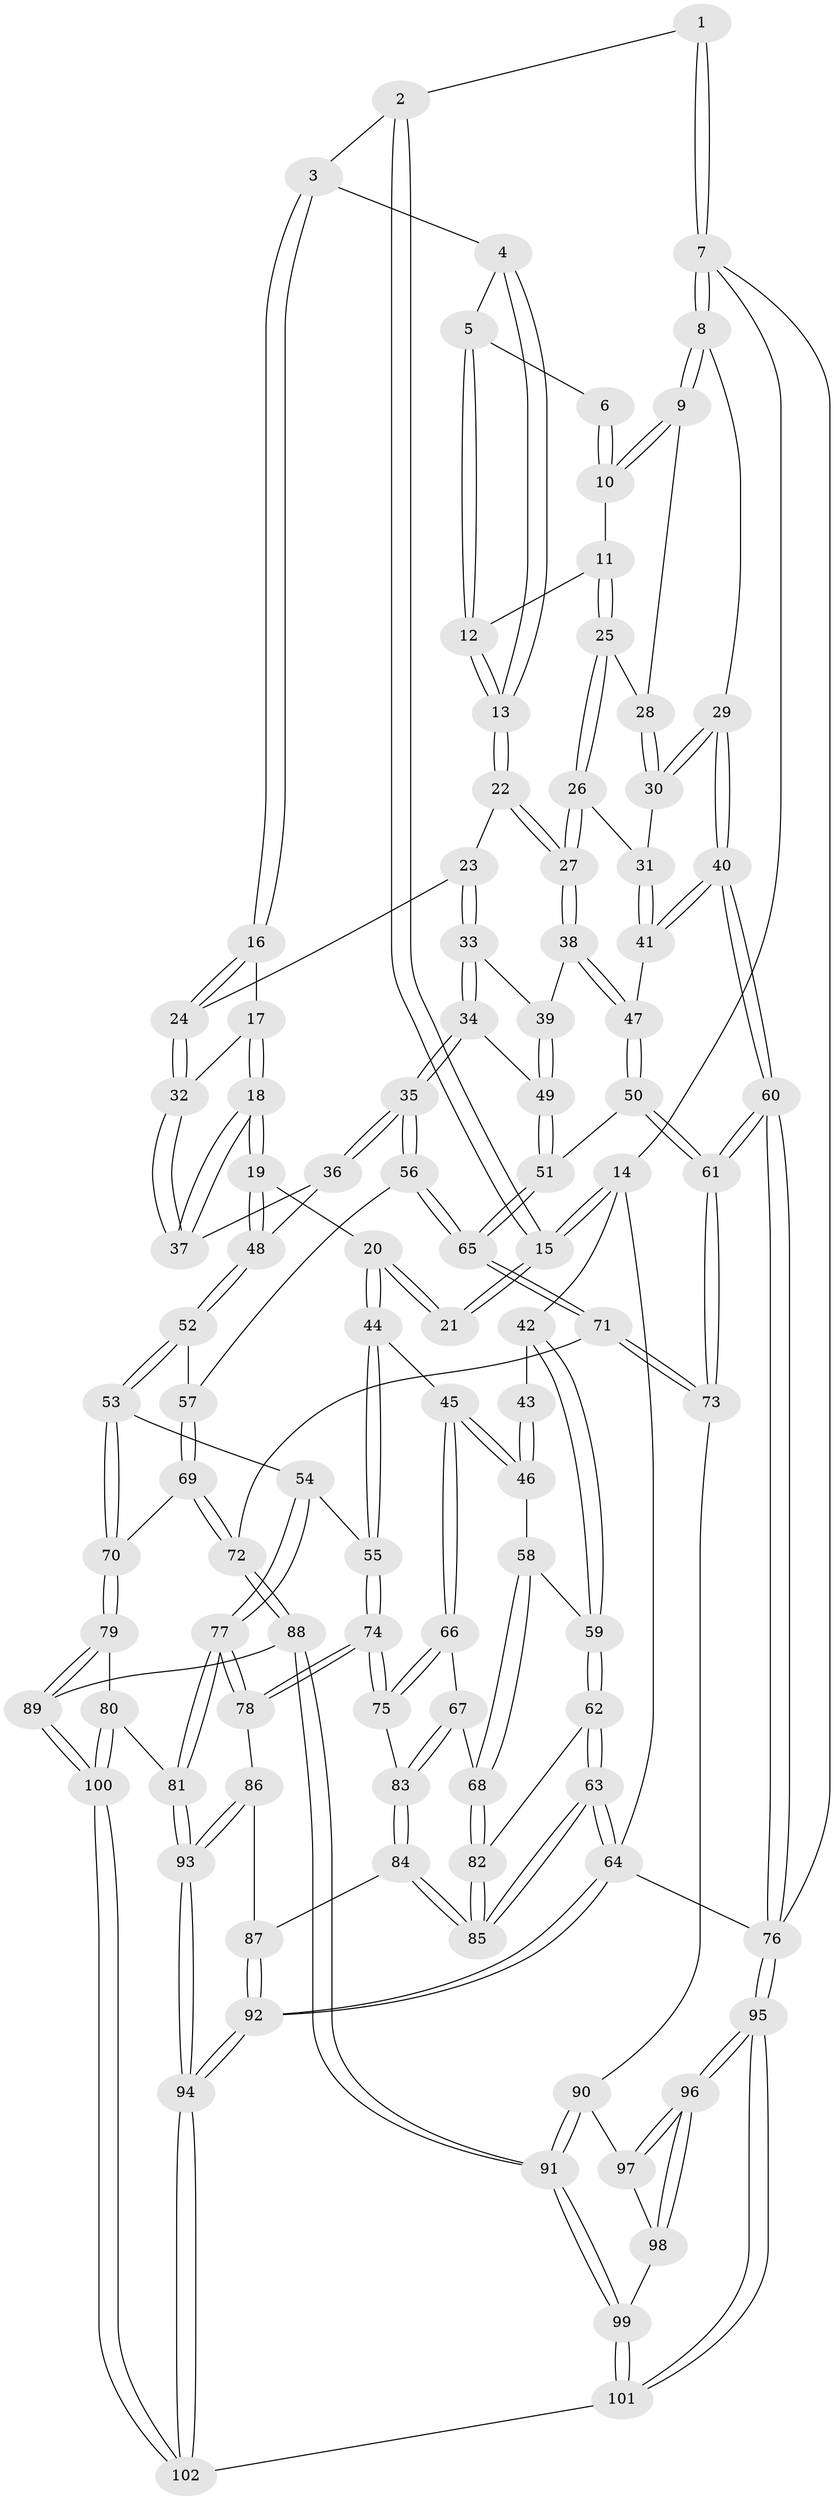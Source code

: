 // Generated by graph-tools (version 1.1) at 2025/11/02/21/25 10:11:12]
// undirected, 102 vertices, 252 edges
graph export_dot {
graph [start="1"]
  node [color=gray90,style=filled];
  1 [pos="+0.8680925374459701+0"];
  2 [pos="+0.4529558858618614+0"];
  3 [pos="+0.5491797851666376+0.008938750757881095"];
  4 [pos="+0.7154978648974697+0.08981045837521755"];
  5 [pos="+0.7833196756865605+0.0423340835549576"];
  6 [pos="+0.862052300244554+0"];
  7 [pos="+1+0"];
  8 [pos="+1+0.12999174494778531"];
  9 [pos="+1+0.11170177619346487"];
  10 [pos="+0.9169041860696739+0.06330163153665831"];
  11 [pos="+0.8705639191204596+0.14255338415722663"];
  12 [pos="+0.8571803148221471+0.14454512545835418"];
  13 [pos="+0.7566906895959408+0.1955217876228495"];
  14 [pos="+0+0"];
  15 [pos="+0.2439723869040915+0"];
  16 [pos="+0.5654976600419706+0.16837073931773353"];
  17 [pos="+0.4925003300984066+0.24295382314475328"];
  18 [pos="+0.40014610257085825+0.28371786671131144"];
  19 [pos="+0.38002498352158404+0.28982429962908973"];
  20 [pos="+0.36064706694019655+0.2879886577590102"];
  21 [pos="+0.32406704808391273+0.23513312157859426"];
  22 [pos="+0.7503892199681732+0.2137931029358604"];
  23 [pos="+0.6743957994626845+0.25905564618521504"];
  24 [pos="+0.6683415249428784+0.2582443777013571"];
  25 [pos="+0.9047669559772228+0.18207984212245518"];
  26 [pos="+0.8587720493176075+0.3056720306533545"];
  27 [pos="+0.8503379957637694+0.3076106816058912"];
  28 [pos="+0.920020931063142+0.18681246863679518"];
  29 [pos="+1+0.3107976826207159"];
  30 [pos="+0.9880924408271557+0.2691706989740275"];
  31 [pos="+0.8835585905029755+0.3095751112925814"];
  32 [pos="+0.5858384557183488+0.32393527955150053"];
  33 [pos="+0.7025448808235589+0.34980538210000717"];
  34 [pos="+0.6925621686728722+0.41078498865146224"];
  35 [pos="+0.6408570250605747+0.4459779829255517"];
  36 [pos="+0.5765188032818745+0.34773871506693127"];
  37 [pos="+0.5773582053429335+0.3426821561908207"];
  38 [pos="+0.8300454530805884+0.34880854298422764"];
  39 [pos="+0.8297101693967261+0.3490926967748414"];
  40 [pos="+1+0.4251745677265926"];
  41 [pos="+0.9627580423463055+0.4095747066085322"];
  42 [pos="+0+0"];
  43 [pos="+0.16997821261638327+0.29703455269560086"];
  44 [pos="+0.29908030043128137+0.4760162149906898"];
  45 [pos="+0.23896020565238266+0.4846778252767155"];
  46 [pos="+0.11596842927826188+0.42985936828720234"];
  47 [pos="+0.9019881690520061+0.4420792640367123"];
  48 [pos="+0.5011892579120379+0.39913435387142043"];
  49 [pos="+0.7824744109923861+0.44810944490470933"];
  50 [pos="+0.8625208033538687+0.5061307177295586"];
  51 [pos="+0.8190407197360674+0.5228231525249382"];
  52 [pos="+0.5128890220124424+0.4961459136142959"];
  53 [pos="+0.3968013746109317+0.5414442814515339"];
  54 [pos="+0.3923874544636024+0.5410936798656351"];
  55 [pos="+0.3160246886685845+0.49166273742879923"];
  56 [pos="+0.6244514964061266+0.4798109284029196"];
  57 [pos="+0.561353097539656+0.5088686308078388"];
  58 [pos="+0.08858020041620647+0.43174329163744124"];
  59 [pos="+0+0.4186421738970069"];
  60 [pos="+1+0.637359060510671"];
  61 [pos="+1+0.6384016114030011"];
  62 [pos="+0+0.513493837461802"];
  63 [pos="+0+1"];
  64 [pos="+0+1"];
  65 [pos="+0.7740634044925578+0.6104897588908752"];
  66 [pos="+0.20743128884108106+0.5510685087355799"];
  67 [pos="+0.12120361299960467+0.6274579622457555"];
  68 [pos="+0.1116491851782902+0.6257408474207098"];
  69 [pos="+0.5804560128570652+0.6081718601872513"];
  70 [pos="+0.5100257870140782+0.6877421307878049"];
  71 [pos="+0.7736937504409445+0.6286386713099923"];
  72 [pos="+0.7329376643856873+0.6723264894388916"];
  73 [pos="+0.9531990126918803+0.7012256680210505"];
  74 [pos="+0.2629395553232204+0.6930921303554264"];
  75 [pos="+0.23091253871241152+0.6784819626708741"];
  76 [pos="+1+1"];
  77 [pos="+0.3349340347755827+0.7612227744701843"];
  78 [pos="+0.32445825141299267+0.7553373513260065"];
  79 [pos="+0.508418919897874+0.7287765430367384"];
  80 [pos="+0.43149559777240404+0.7845781395889779"];
  81 [pos="+0.3608539336231258+0.8028876894628729"];
  82 [pos="+0.0615268303114513+0.6295176992383225"];
  83 [pos="+0.15936977032050617+0.6913966886305376"];
  84 [pos="+0.13006510045037134+0.7669301711185612"];
  85 [pos="+0.05428261231276747+0.7729393759211194"];
  86 [pos="+0.13913853741895288+0.7725891585444533"];
  87 [pos="+0.13417868306194217+0.7703941878939974"];
  88 [pos="+0.6923117464861888+0.7887661061815561"];
  89 [pos="+0.6771616432699908+0.7922789213667448"];
  90 [pos="+0.896932688264869+0.8038955149923386"];
  91 [pos="+0.7054519655423307+0.8022514255711902"];
  92 [pos="+0.11922711590704617+1"];
  93 [pos="+0.3054978628416852+0.9658925215424282"];
  94 [pos="+0.2745979648623396+1"];
  95 [pos="+1+1"];
  96 [pos="+0.9778114261381026+0.9906095472742096"];
  97 [pos="+0.8973410368016597+0.8066982007601402"];
  98 [pos="+0.8199145779949762+0.898747927743452"];
  99 [pos="+0.745755828726664+0.8878273223655686"];
  100 [pos="+0.5687655818020325+0.9147943894071856"];
  101 [pos="+0.710146241834921+1"];
  102 [pos="+0.5087012361455235+1"];
  1 -- 2;
  1 -- 7;
  1 -- 7;
  2 -- 3;
  2 -- 15;
  2 -- 15;
  3 -- 4;
  3 -- 16;
  3 -- 16;
  4 -- 5;
  4 -- 13;
  4 -- 13;
  5 -- 6;
  5 -- 12;
  5 -- 12;
  6 -- 10;
  6 -- 10;
  7 -- 8;
  7 -- 8;
  7 -- 14;
  7 -- 76;
  8 -- 9;
  8 -- 9;
  8 -- 29;
  9 -- 10;
  9 -- 10;
  9 -- 28;
  10 -- 11;
  11 -- 12;
  11 -- 25;
  11 -- 25;
  12 -- 13;
  12 -- 13;
  13 -- 22;
  13 -- 22;
  14 -- 15;
  14 -- 15;
  14 -- 42;
  14 -- 64;
  15 -- 21;
  15 -- 21;
  16 -- 17;
  16 -- 24;
  16 -- 24;
  17 -- 18;
  17 -- 18;
  17 -- 32;
  18 -- 19;
  18 -- 19;
  18 -- 37;
  18 -- 37;
  19 -- 20;
  19 -- 48;
  19 -- 48;
  20 -- 21;
  20 -- 21;
  20 -- 44;
  20 -- 44;
  22 -- 23;
  22 -- 27;
  22 -- 27;
  23 -- 24;
  23 -- 33;
  23 -- 33;
  24 -- 32;
  24 -- 32;
  25 -- 26;
  25 -- 26;
  25 -- 28;
  26 -- 27;
  26 -- 27;
  26 -- 31;
  27 -- 38;
  27 -- 38;
  28 -- 30;
  28 -- 30;
  29 -- 30;
  29 -- 30;
  29 -- 40;
  29 -- 40;
  30 -- 31;
  31 -- 41;
  31 -- 41;
  32 -- 37;
  32 -- 37;
  33 -- 34;
  33 -- 34;
  33 -- 39;
  34 -- 35;
  34 -- 35;
  34 -- 49;
  35 -- 36;
  35 -- 36;
  35 -- 56;
  35 -- 56;
  36 -- 37;
  36 -- 48;
  38 -- 39;
  38 -- 47;
  38 -- 47;
  39 -- 49;
  39 -- 49;
  40 -- 41;
  40 -- 41;
  40 -- 60;
  40 -- 60;
  41 -- 47;
  42 -- 43;
  42 -- 59;
  42 -- 59;
  43 -- 46;
  43 -- 46;
  44 -- 45;
  44 -- 55;
  44 -- 55;
  45 -- 46;
  45 -- 46;
  45 -- 66;
  45 -- 66;
  46 -- 58;
  47 -- 50;
  47 -- 50;
  48 -- 52;
  48 -- 52;
  49 -- 51;
  49 -- 51;
  50 -- 51;
  50 -- 61;
  50 -- 61;
  51 -- 65;
  51 -- 65;
  52 -- 53;
  52 -- 53;
  52 -- 57;
  53 -- 54;
  53 -- 70;
  53 -- 70;
  54 -- 55;
  54 -- 77;
  54 -- 77;
  55 -- 74;
  55 -- 74;
  56 -- 57;
  56 -- 65;
  56 -- 65;
  57 -- 69;
  57 -- 69;
  58 -- 59;
  58 -- 68;
  58 -- 68;
  59 -- 62;
  59 -- 62;
  60 -- 61;
  60 -- 61;
  60 -- 76;
  60 -- 76;
  61 -- 73;
  61 -- 73;
  62 -- 63;
  62 -- 63;
  62 -- 82;
  63 -- 64;
  63 -- 64;
  63 -- 85;
  63 -- 85;
  64 -- 92;
  64 -- 92;
  64 -- 76;
  65 -- 71;
  65 -- 71;
  66 -- 67;
  66 -- 75;
  66 -- 75;
  67 -- 68;
  67 -- 83;
  67 -- 83;
  68 -- 82;
  68 -- 82;
  69 -- 70;
  69 -- 72;
  69 -- 72;
  70 -- 79;
  70 -- 79;
  71 -- 72;
  71 -- 73;
  71 -- 73;
  72 -- 88;
  72 -- 88;
  73 -- 90;
  74 -- 75;
  74 -- 75;
  74 -- 78;
  74 -- 78;
  75 -- 83;
  76 -- 95;
  76 -- 95;
  77 -- 78;
  77 -- 78;
  77 -- 81;
  77 -- 81;
  78 -- 86;
  79 -- 80;
  79 -- 89;
  79 -- 89;
  80 -- 81;
  80 -- 100;
  80 -- 100;
  81 -- 93;
  81 -- 93;
  82 -- 85;
  82 -- 85;
  83 -- 84;
  83 -- 84;
  84 -- 85;
  84 -- 85;
  84 -- 87;
  86 -- 87;
  86 -- 93;
  86 -- 93;
  87 -- 92;
  87 -- 92;
  88 -- 89;
  88 -- 91;
  88 -- 91;
  89 -- 100;
  89 -- 100;
  90 -- 91;
  90 -- 91;
  90 -- 97;
  91 -- 99;
  91 -- 99;
  92 -- 94;
  92 -- 94;
  93 -- 94;
  93 -- 94;
  94 -- 102;
  94 -- 102;
  95 -- 96;
  95 -- 96;
  95 -- 101;
  95 -- 101;
  96 -- 97;
  96 -- 97;
  96 -- 98;
  96 -- 98;
  97 -- 98;
  98 -- 99;
  99 -- 101;
  99 -- 101;
  100 -- 102;
  100 -- 102;
  101 -- 102;
}
